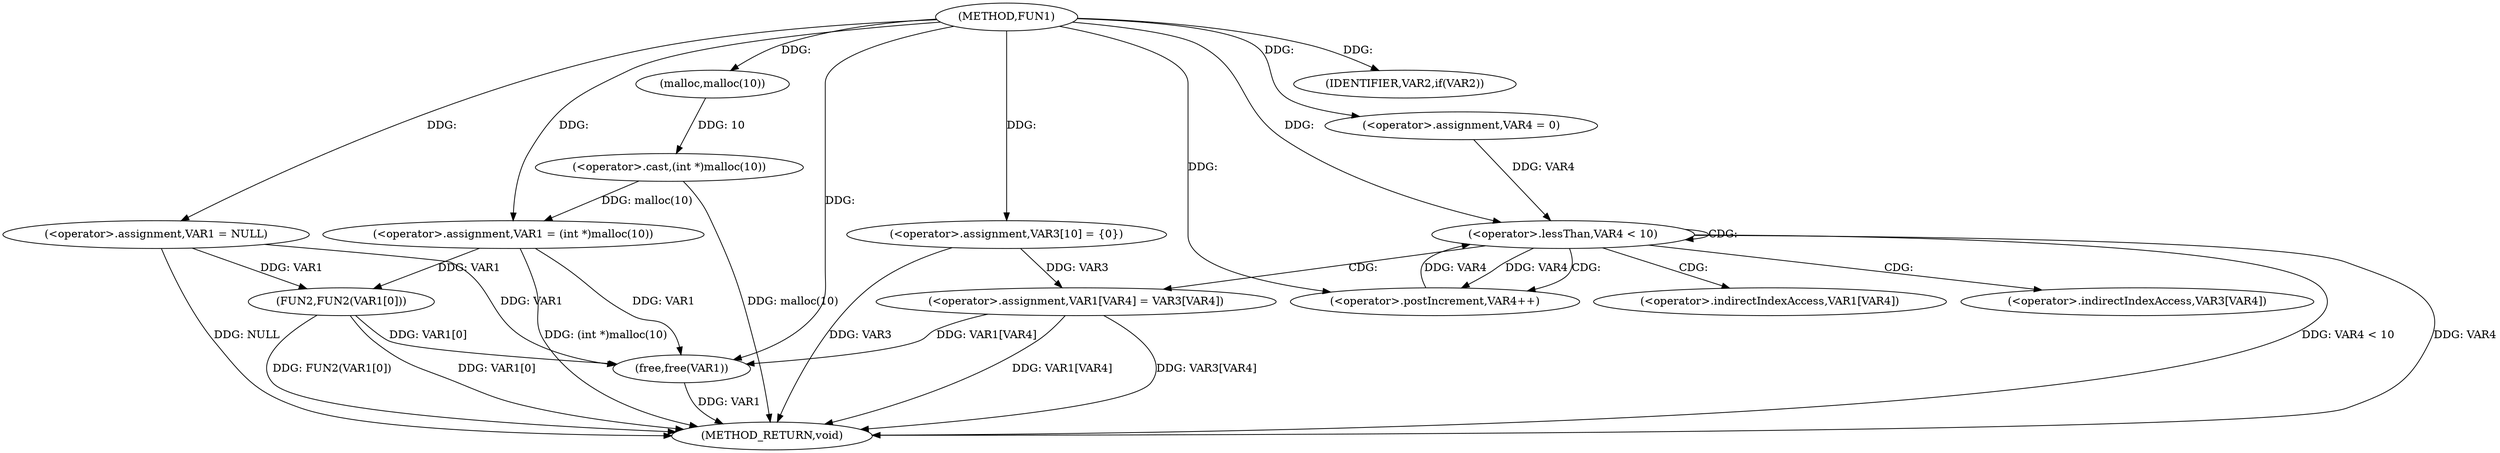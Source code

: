 digraph FUN1 {  
"1000100" [label = "(METHOD,FUN1)" ]
"1000143" [label = "(METHOD_RETURN,void)" ]
"1000103" [label = "(<operator>.assignment,VAR1 = NULL)" ]
"1000107" [label = "(IDENTIFIER,VAR2,if(VAR2))" ]
"1000109" [label = "(<operator>.assignment,VAR1 = (int *)malloc(10))" ]
"1000111" [label = "(<operator>.cast,(int *)malloc(10))" ]
"1000113" [label = "(malloc,malloc(10))" ]
"1000117" [label = "(<operator>.assignment,VAR3[10] = {0})" ]
"1000121" [label = "(<operator>.assignment,VAR4 = 0)" ]
"1000124" [label = "(<operator>.lessThan,VAR4 < 10)" ]
"1000127" [label = "(<operator>.postIncrement,VAR4++)" ]
"1000130" [label = "(<operator>.assignment,VAR1[VAR4] = VAR3[VAR4])" ]
"1000137" [label = "(FUN2,FUN2(VAR1[0]))" ]
"1000141" [label = "(free,free(VAR1))" ]
"1000131" [label = "(<operator>.indirectIndexAccess,VAR1[VAR4])" ]
"1000134" [label = "(<operator>.indirectIndexAccess,VAR3[VAR4])" ]
  "1000141" -> "1000143"  [ label = "DDG: VAR1"] 
  "1000124" -> "1000143"  [ label = "DDG: VAR4"] 
  "1000103" -> "1000143"  [ label = "DDG: NULL"] 
  "1000117" -> "1000143"  [ label = "DDG: VAR3"] 
  "1000111" -> "1000143"  [ label = "DDG: malloc(10)"] 
  "1000137" -> "1000143"  [ label = "DDG: VAR1[0]"] 
  "1000109" -> "1000143"  [ label = "DDG: (int *)malloc(10)"] 
  "1000130" -> "1000143"  [ label = "DDG: VAR3[VAR4]"] 
  "1000137" -> "1000143"  [ label = "DDG: FUN2(VAR1[0])"] 
  "1000130" -> "1000143"  [ label = "DDG: VAR1[VAR4]"] 
  "1000124" -> "1000143"  [ label = "DDG: VAR4 < 10"] 
  "1000100" -> "1000103"  [ label = "DDG: "] 
  "1000100" -> "1000107"  [ label = "DDG: "] 
  "1000111" -> "1000109"  [ label = "DDG: malloc(10)"] 
  "1000100" -> "1000109"  [ label = "DDG: "] 
  "1000113" -> "1000111"  [ label = "DDG: 10"] 
  "1000100" -> "1000113"  [ label = "DDG: "] 
  "1000100" -> "1000117"  [ label = "DDG: "] 
  "1000100" -> "1000121"  [ label = "DDG: "] 
  "1000121" -> "1000124"  [ label = "DDG: VAR4"] 
  "1000127" -> "1000124"  [ label = "DDG: VAR4"] 
  "1000100" -> "1000124"  [ label = "DDG: "] 
  "1000124" -> "1000127"  [ label = "DDG: VAR4"] 
  "1000100" -> "1000127"  [ label = "DDG: "] 
  "1000117" -> "1000130"  [ label = "DDG: VAR3"] 
  "1000103" -> "1000137"  [ label = "DDG: VAR1"] 
  "1000109" -> "1000137"  [ label = "DDG: VAR1"] 
  "1000103" -> "1000141"  [ label = "DDG: VAR1"] 
  "1000109" -> "1000141"  [ label = "DDG: VAR1"] 
  "1000137" -> "1000141"  [ label = "DDG: VAR1[0]"] 
  "1000130" -> "1000141"  [ label = "DDG: VAR1[VAR4]"] 
  "1000100" -> "1000141"  [ label = "DDG: "] 
  "1000124" -> "1000124"  [ label = "CDG: "] 
  "1000124" -> "1000130"  [ label = "CDG: "] 
  "1000124" -> "1000131"  [ label = "CDG: "] 
  "1000124" -> "1000127"  [ label = "CDG: "] 
  "1000124" -> "1000134"  [ label = "CDG: "] 
}
